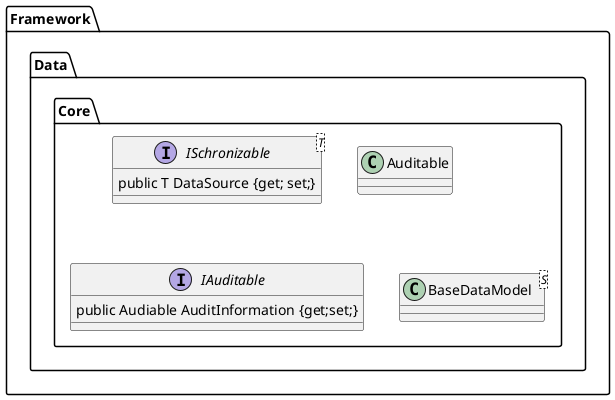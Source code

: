 @startuml

package Framework.Data.Core {
    interface ISchronizable<T> 
    {
        public T DataSource {get; set;}
    }

    class Auditable 
    {

    }

    interface IAuditable
    {
        public Audiable AuditInformation {get;set;}
    }

    class BaseDataModel<S> 
    {

    }

    
}
@enduml
